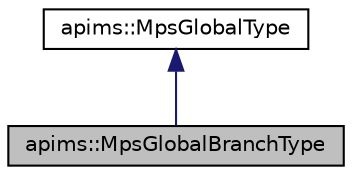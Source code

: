 digraph G
{
  edge [fontname="Helvetica",fontsize="10",labelfontname="Helvetica",labelfontsize="10"];
  node [fontname="Helvetica",fontsize="10",shape=record];
  Node1 [label="apims::MpsGlobalBranchType",height=0.2,width=0.4,color="black", fillcolor="grey75", style="filled" fontcolor="black"];
  Node2 -> Node1 [dir=back,color="midnightblue",fontsize="10",style="solid",fontname="Helvetica"];
  Node2 [label="apims::MpsGlobalType",height=0.2,width=0.4,color="black", fillcolor="white", style="filled",URL="$classapims_1_1_mps_global_type.html"];
}
